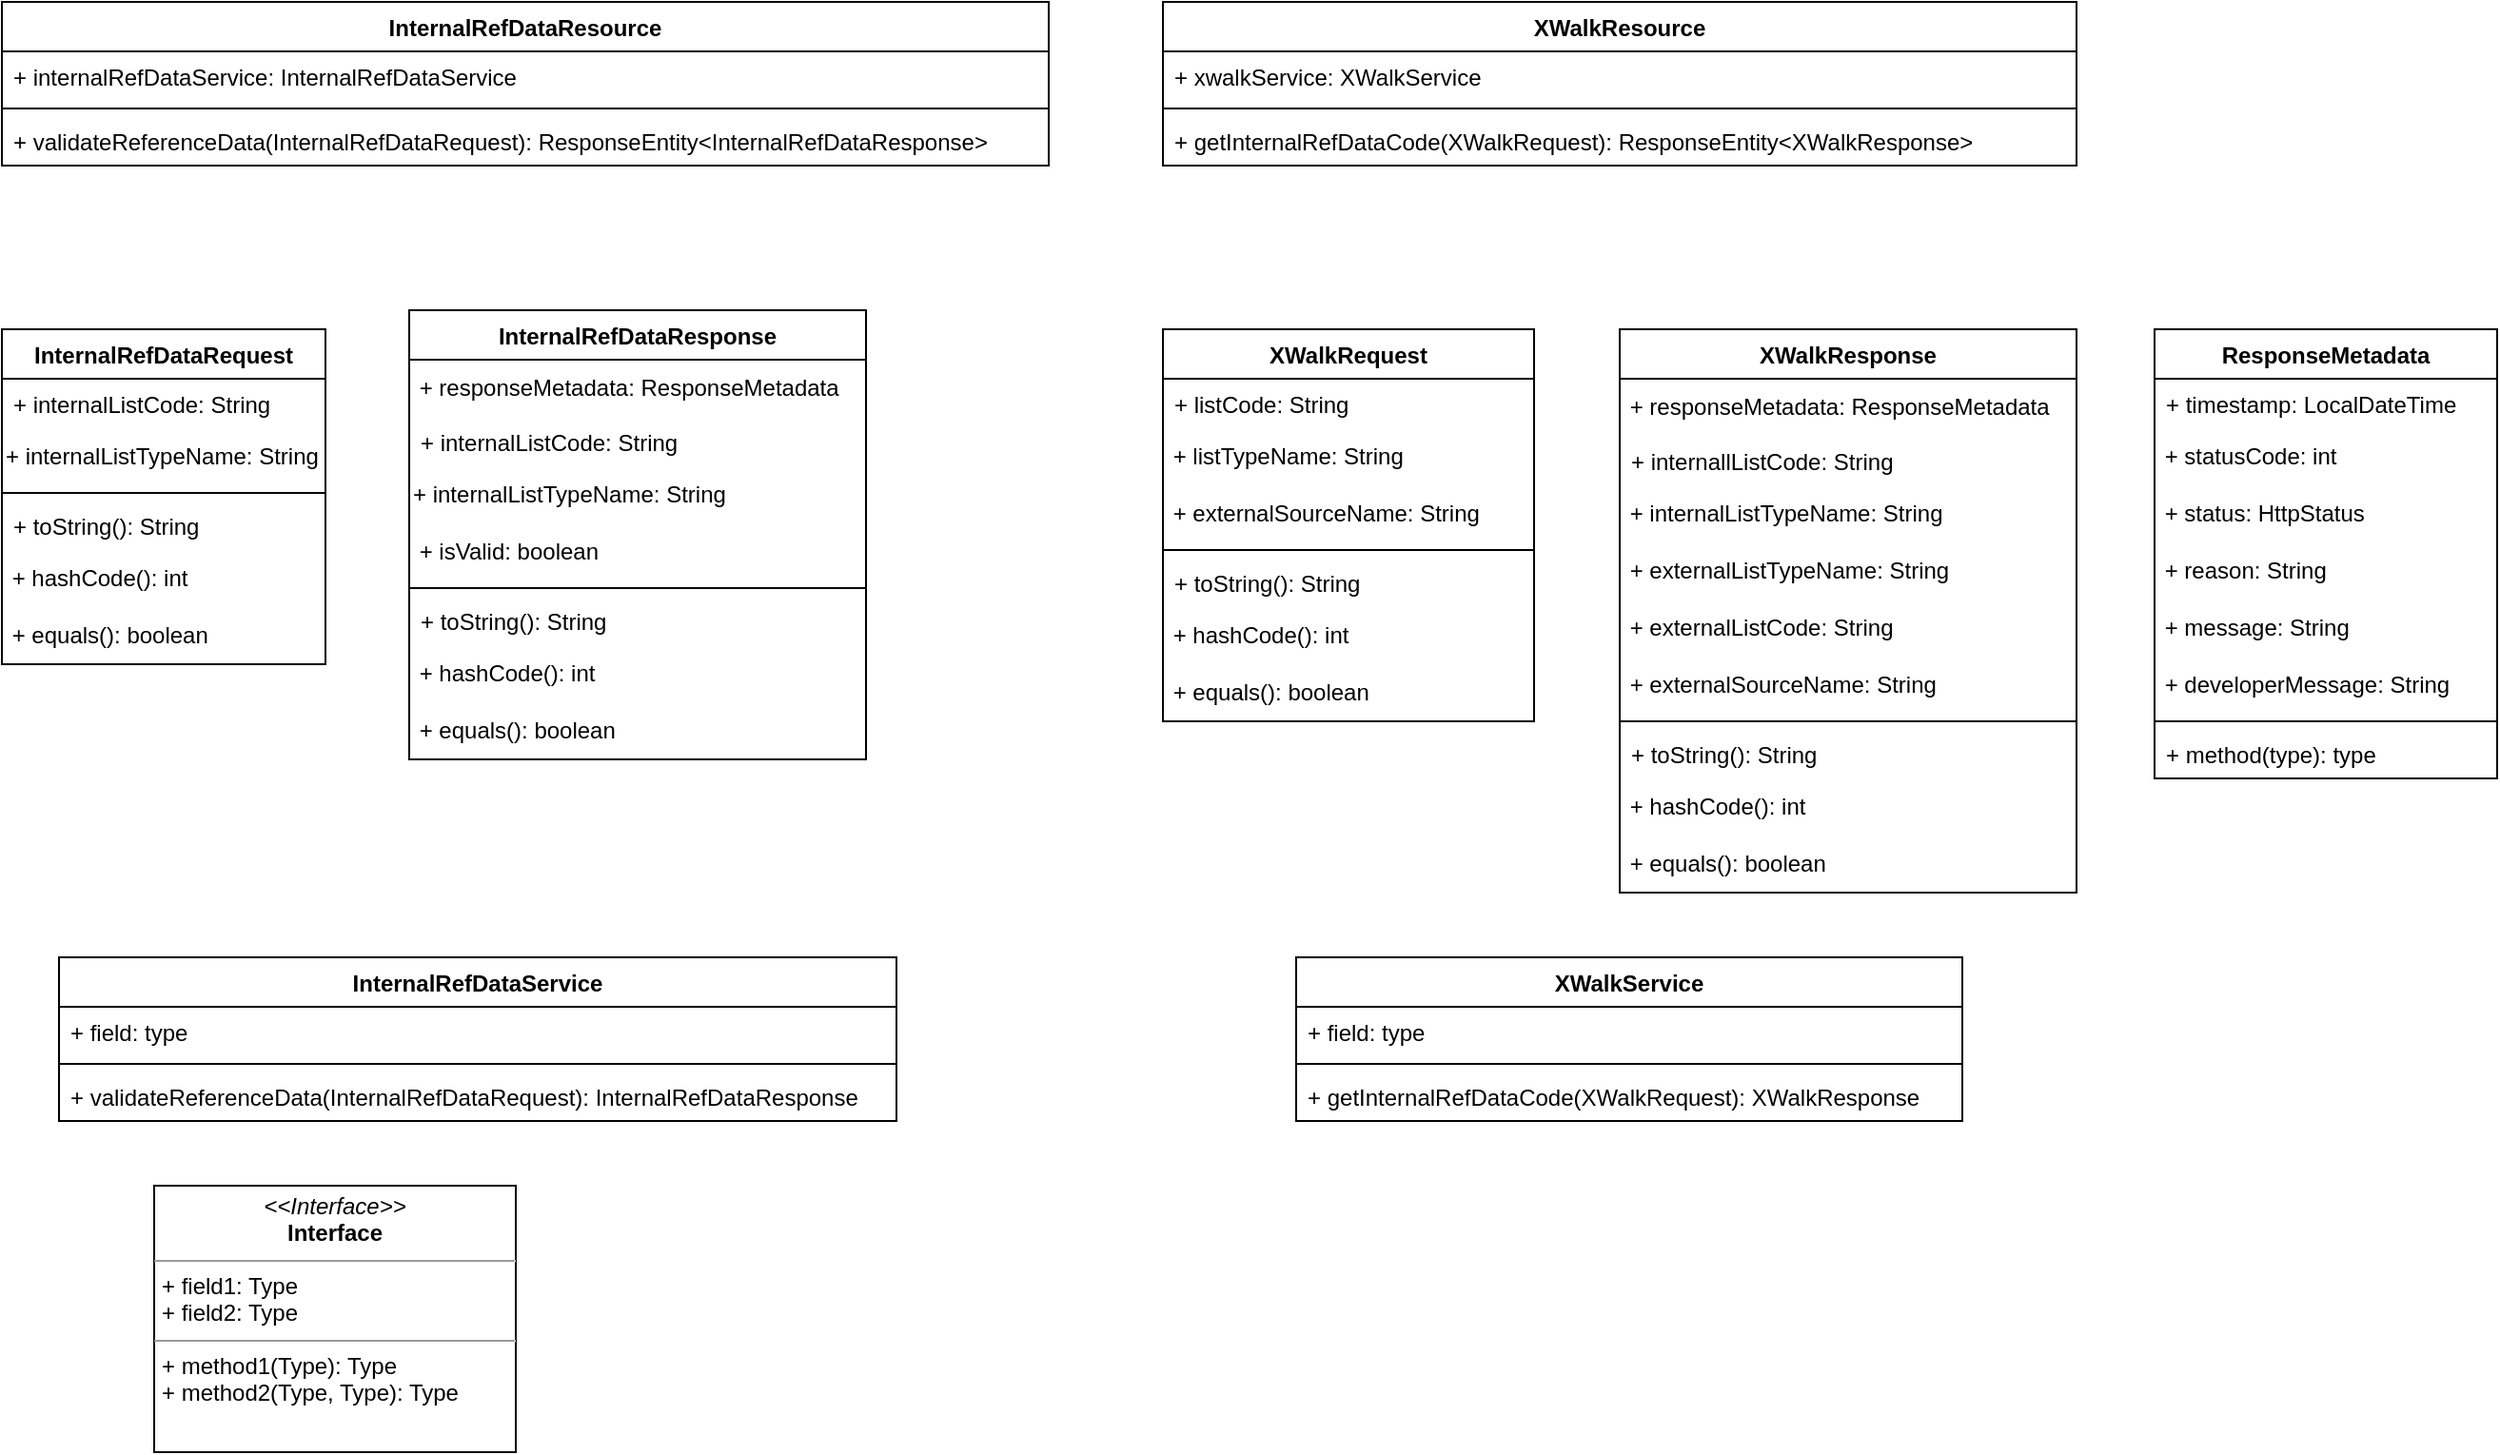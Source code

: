 <mxfile version="16.1.2" type="device"><diagram id="C5RBs43oDa-KdzZeNtuy" name="Controllers"><mxGraphModel dx="1426" dy="852" grid="1" gridSize="10" guides="1" tooltips="1" connect="1" arrows="1" fold="1" page="1" pageScale="1" pageWidth="827" pageHeight="1169" math="0" shadow="0"><root><mxCell id="WIyWlLk6GJQsqaUBKTNV-0"/><mxCell id="WIyWlLk6GJQsqaUBKTNV-1" parent="WIyWlLk6GJQsqaUBKTNV-0"/><mxCell id="DJobC5PQP6nGGq-XEf_0-0" value="InternalRefDataResource" style="swimlane;fontStyle=1;align=center;verticalAlign=top;childLayout=stackLayout;horizontal=1;startSize=26;horizontalStack=0;resizeParent=1;resizeParentMax=0;resizeLast=0;collapsible=1;marginBottom=0;" parent="WIyWlLk6GJQsqaUBKTNV-1" vertex="1"><mxGeometry x="30" y="108" width="550" height="86" as="geometry"/></mxCell><mxCell id="DJobC5PQP6nGGq-XEf_0-1" value="+ internalRefDataService: InternalRefDataService" style="text;strokeColor=none;fillColor=none;align=left;verticalAlign=top;spacingLeft=4;spacingRight=4;overflow=hidden;rotatable=0;points=[[0,0.5],[1,0.5]];portConstraint=eastwest;" parent="DJobC5PQP6nGGq-XEf_0-0" vertex="1"><mxGeometry y="26" width="550" height="26" as="geometry"/></mxCell><mxCell id="DJobC5PQP6nGGq-XEf_0-2" value="" style="line;strokeWidth=1;fillColor=none;align=left;verticalAlign=middle;spacingTop=-1;spacingLeft=3;spacingRight=3;rotatable=0;labelPosition=right;points=[];portConstraint=eastwest;" parent="DJobC5PQP6nGGq-XEf_0-0" vertex="1"><mxGeometry y="52" width="550" height="8" as="geometry"/></mxCell><mxCell id="DJobC5PQP6nGGq-XEf_0-3" value="+ validateReferenceData(InternalRefDataRequest): ResponseEntity&lt;InternalRefDataResponse&gt;" style="text;strokeColor=none;fillColor=none;align=left;verticalAlign=top;spacingLeft=4;spacingRight=4;overflow=hidden;rotatable=0;points=[[0,0.5],[1,0.5]];portConstraint=eastwest;" parent="DJobC5PQP6nGGq-XEf_0-0" vertex="1"><mxGeometry y="60" width="550" height="26" as="geometry"/></mxCell><mxCell id="DJobC5PQP6nGGq-XEf_0-4" value="XWalkResource" style="swimlane;fontStyle=1;align=center;verticalAlign=top;childLayout=stackLayout;horizontal=1;startSize=26;horizontalStack=0;resizeParent=1;resizeParentMax=0;resizeLast=0;collapsible=1;marginBottom=0;" parent="WIyWlLk6GJQsqaUBKTNV-1" vertex="1"><mxGeometry x="640" y="108" width="480" height="86" as="geometry"/></mxCell><mxCell id="DJobC5PQP6nGGq-XEf_0-5" value="+ xwalkService: XWalkService" style="text;strokeColor=none;fillColor=none;align=left;verticalAlign=top;spacingLeft=4;spacingRight=4;overflow=hidden;rotatable=0;points=[[0,0.5],[1,0.5]];portConstraint=eastwest;" parent="DJobC5PQP6nGGq-XEf_0-4" vertex="1"><mxGeometry y="26" width="480" height="26" as="geometry"/></mxCell><mxCell id="DJobC5PQP6nGGq-XEf_0-6" value="" style="line;strokeWidth=1;fillColor=none;align=left;verticalAlign=middle;spacingTop=-1;spacingLeft=3;spacingRight=3;rotatable=0;labelPosition=right;points=[];portConstraint=eastwest;" parent="DJobC5PQP6nGGq-XEf_0-4" vertex="1"><mxGeometry y="52" width="480" height="8" as="geometry"/></mxCell><mxCell id="DJobC5PQP6nGGq-XEf_0-7" value="+ getInternalRefDataCode(XWalkRequest): ResponseEntity&lt;XWalkResponse&gt;" style="text;strokeColor=none;fillColor=none;align=left;verticalAlign=top;spacingLeft=4;spacingRight=4;overflow=hidden;rotatable=0;points=[[0,0.5],[1,0.5]];portConstraint=eastwest;" parent="DJobC5PQP6nGGq-XEf_0-4" vertex="1"><mxGeometry y="60" width="480" height="26" as="geometry"/></mxCell><mxCell id="DJobC5PQP6nGGq-XEf_0-8" value="InternalRefDataRequest" style="swimlane;fontStyle=1;align=center;verticalAlign=top;childLayout=stackLayout;horizontal=1;startSize=26;horizontalStack=0;resizeParent=1;resizeParentMax=0;resizeLast=0;collapsible=1;marginBottom=0;" parent="WIyWlLk6GJQsqaUBKTNV-1" vertex="1"><mxGeometry x="30" y="280" width="170" height="176" as="geometry"/></mxCell><mxCell id="DJobC5PQP6nGGq-XEf_0-9" value="+ internalListCode: String" style="text;strokeColor=none;fillColor=none;align=left;verticalAlign=top;spacingLeft=4;spacingRight=4;overflow=hidden;rotatable=0;points=[[0,0.5],[1,0.5]];portConstraint=eastwest;" parent="DJobC5PQP6nGGq-XEf_0-8" vertex="1"><mxGeometry y="26" width="170" height="26" as="geometry"/></mxCell><mxCell id="DJobC5PQP6nGGq-XEf_0-12" value="+ internalListTypeName: String" style="text;html=1;strokeColor=none;fillColor=none;align=left;verticalAlign=middle;whiteSpace=wrap;rounded=0;" parent="DJobC5PQP6nGGq-XEf_0-8" vertex="1"><mxGeometry y="52" width="170" height="30" as="geometry"/></mxCell><mxCell id="DJobC5PQP6nGGq-XEf_0-10" value="" style="line;strokeWidth=1;fillColor=none;align=left;verticalAlign=middle;spacingTop=-1;spacingLeft=3;spacingRight=3;rotatable=0;labelPosition=right;points=[];portConstraint=eastwest;" parent="DJobC5PQP6nGGq-XEf_0-8" vertex="1"><mxGeometry y="82" width="170" height="8" as="geometry"/></mxCell><mxCell id="DJobC5PQP6nGGq-XEf_0-11" value="+ toString(): String" style="text;strokeColor=none;fillColor=none;align=left;verticalAlign=top;spacingLeft=4;spacingRight=4;overflow=hidden;rotatable=0;points=[[0,0.5],[1,0.5]];portConstraint=eastwest;" parent="DJobC5PQP6nGGq-XEf_0-8" vertex="1"><mxGeometry y="90" width="170" height="26" as="geometry"/></mxCell><mxCell id="DJobC5PQP6nGGq-XEf_0-20" value="&amp;nbsp;+ hashCode(): int" style="text;html=1;strokeColor=none;fillColor=none;align=left;verticalAlign=middle;whiteSpace=wrap;rounded=0;" parent="DJobC5PQP6nGGq-XEf_0-8" vertex="1"><mxGeometry y="116" width="170" height="30" as="geometry"/></mxCell><mxCell id="DJobC5PQP6nGGq-XEf_0-19" value="&amp;nbsp;+ equals(): boolean" style="text;html=1;strokeColor=none;fillColor=none;align=left;verticalAlign=middle;whiteSpace=wrap;rounded=0;" parent="DJobC5PQP6nGGq-XEf_0-8" vertex="1"><mxGeometry y="146" width="170" height="30" as="geometry"/></mxCell><mxCell id="DJobC5PQP6nGGq-XEf_0-13" value="InternalRefDataResponse" style="swimlane;fontStyle=1;align=center;verticalAlign=top;childLayout=stackLayout;horizontal=1;startSize=26;horizontalStack=0;resizeParent=1;resizeParentMax=0;resizeLast=0;collapsible=1;marginBottom=0;" parent="WIyWlLk6GJQsqaUBKTNV-1" vertex="1"><mxGeometry x="244" y="270" width="240" height="236" as="geometry"/></mxCell><mxCell id="o82IYPKMYED6sFDk4ti4-9" value="&amp;nbsp;+ responseMetadata: ResponseMetadata" style="text;html=1;strokeColor=none;fillColor=none;align=left;verticalAlign=middle;whiteSpace=wrap;rounded=0;" vertex="1" parent="DJobC5PQP6nGGq-XEf_0-13"><mxGeometry y="26" width="240" height="30" as="geometry"/></mxCell><mxCell id="DJobC5PQP6nGGq-XEf_0-14" value="+ internalListCode: String" style="text;strokeColor=none;fillColor=none;align=left;verticalAlign=top;spacingLeft=4;spacingRight=4;overflow=hidden;rotatable=0;points=[[0,0.5],[1,0.5]];portConstraint=eastwest;" parent="DJobC5PQP6nGGq-XEf_0-13" vertex="1"><mxGeometry y="56" width="240" height="26" as="geometry"/></mxCell><mxCell id="DJobC5PQP6nGGq-XEf_0-15" value="+ internalListTypeName: String" style="text;html=1;strokeColor=none;fillColor=none;align=left;verticalAlign=middle;whiteSpace=wrap;rounded=0;" parent="DJobC5PQP6nGGq-XEf_0-13" vertex="1"><mxGeometry y="82" width="240" height="30" as="geometry"/></mxCell><mxCell id="DJobC5PQP6nGGq-XEf_0-18" value="&amp;nbsp;+ isValid: boolean" style="text;html=1;strokeColor=none;fillColor=none;align=left;verticalAlign=middle;whiteSpace=wrap;rounded=0;" parent="DJobC5PQP6nGGq-XEf_0-13" vertex="1"><mxGeometry y="112" width="240" height="30" as="geometry"/></mxCell><mxCell id="DJobC5PQP6nGGq-XEf_0-16" value="" style="line;strokeWidth=1;fillColor=none;align=left;verticalAlign=middle;spacingTop=-1;spacingLeft=3;spacingRight=3;rotatable=0;labelPosition=right;points=[];portConstraint=eastwest;" parent="DJobC5PQP6nGGq-XEf_0-13" vertex="1"><mxGeometry y="142" width="240" height="8" as="geometry"/></mxCell><mxCell id="DJobC5PQP6nGGq-XEf_0-21" value="+ toString(): String" style="text;strokeColor=none;fillColor=none;align=left;verticalAlign=top;spacingLeft=4;spacingRight=4;overflow=hidden;rotatable=0;points=[[0,0.5],[1,0.5]];portConstraint=eastwest;" parent="DJobC5PQP6nGGq-XEf_0-13" vertex="1"><mxGeometry y="150" width="240" height="26" as="geometry"/></mxCell><mxCell id="DJobC5PQP6nGGq-XEf_0-22" value="&amp;nbsp;+ hashCode(): int" style="text;html=1;strokeColor=none;fillColor=none;align=left;verticalAlign=middle;whiteSpace=wrap;rounded=0;" parent="DJobC5PQP6nGGq-XEf_0-13" vertex="1"><mxGeometry y="176" width="240" height="30" as="geometry"/></mxCell><mxCell id="DJobC5PQP6nGGq-XEf_0-23" value="&amp;nbsp;+ equals(): boolean" style="text;html=1;strokeColor=none;fillColor=none;align=left;verticalAlign=middle;whiteSpace=wrap;rounded=0;" parent="DJobC5PQP6nGGq-XEf_0-13" vertex="1"><mxGeometry y="206" width="240" height="30" as="geometry"/></mxCell><mxCell id="DJobC5PQP6nGGq-XEf_0-24" value="XWalkRequest" style="swimlane;fontStyle=1;align=center;verticalAlign=top;childLayout=stackLayout;horizontal=1;startSize=26;horizontalStack=0;resizeParent=1;resizeParentMax=0;resizeLast=0;collapsible=1;marginBottom=0;" parent="WIyWlLk6GJQsqaUBKTNV-1" vertex="1"><mxGeometry x="640" y="280" width="195" height="206" as="geometry"/></mxCell><mxCell id="DJobC5PQP6nGGq-XEf_0-25" value="+ listCode: String" style="text;strokeColor=none;fillColor=none;align=left;verticalAlign=top;spacingLeft=4;spacingRight=4;overflow=hidden;rotatable=0;points=[[0,0.5],[1,0.5]];portConstraint=eastwest;" parent="DJobC5PQP6nGGq-XEf_0-24" vertex="1"><mxGeometry y="26" width="195" height="26" as="geometry"/></mxCell><mxCell id="DJobC5PQP6nGGq-XEf_0-28" value="&amp;nbsp;+ listTypeName: String" style="text;html=1;strokeColor=none;fillColor=none;align=left;verticalAlign=middle;whiteSpace=wrap;rounded=0;" parent="DJobC5PQP6nGGq-XEf_0-24" vertex="1"><mxGeometry y="52" width="195" height="30" as="geometry"/></mxCell><mxCell id="DJobC5PQP6nGGq-XEf_0-29" value="&amp;nbsp;+ externalSourceName: String" style="text;html=1;strokeColor=none;fillColor=none;align=left;verticalAlign=middle;whiteSpace=wrap;rounded=0;" parent="DJobC5PQP6nGGq-XEf_0-24" vertex="1"><mxGeometry y="82" width="195" height="30" as="geometry"/></mxCell><mxCell id="DJobC5PQP6nGGq-XEf_0-26" value="" style="line;strokeWidth=1;fillColor=none;align=left;verticalAlign=middle;spacingTop=-1;spacingLeft=3;spacingRight=3;rotatable=0;labelPosition=right;points=[];portConstraint=eastwest;" parent="DJobC5PQP6nGGq-XEf_0-24" vertex="1"><mxGeometry y="112" width="195" height="8" as="geometry"/></mxCell><mxCell id="DJobC5PQP6nGGq-XEf_0-30" value="+ toString(): String" style="text;strokeColor=none;fillColor=none;align=left;verticalAlign=top;spacingLeft=4;spacingRight=4;overflow=hidden;rotatable=0;points=[[0,0.5],[1,0.5]];portConstraint=eastwest;" parent="DJobC5PQP6nGGq-XEf_0-24" vertex="1"><mxGeometry y="120" width="195" height="26" as="geometry"/></mxCell><mxCell id="DJobC5PQP6nGGq-XEf_0-31" value="&amp;nbsp;+ hashCode(): int" style="text;html=1;strokeColor=none;fillColor=none;align=left;verticalAlign=middle;whiteSpace=wrap;rounded=0;" parent="DJobC5PQP6nGGq-XEf_0-24" vertex="1"><mxGeometry y="146" width="195" height="30" as="geometry"/></mxCell><mxCell id="DJobC5PQP6nGGq-XEf_0-32" value="&amp;nbsp;+ equals(): boolean" style="text;html=1;strokeColor=none;fillColor=none;align=left;verticalAlign=middle;whiteSpace=wrap;rounded=0;" parent="DJobC5PQP6nGGq-XEf_0-24" vertex="1"><mxGeometry y="176" width="195" height="30" as="geometry"/></mxCell><mxCell id="DJobC5PQP6nGGq-XEf_0-33" value="XWalkResponse" style="swimlane;fontStyle=1;align=center;verticalAlign=top;childLayout=stackLayout;horizontal=1;startSize=26;horizontalStack=0;resizeParent=1;resizeParentMax=0;resizeLast=0;collapsible=1;marginBottom=0;" parent="WIyWlLk6GJQsqaUBKTNV-1" vertex="1"><mxGeometry x="880" y="280" width="240" height="296" as="geometry"/></mxCell><mxCell id="o82IYPKMYED6sFDk4ti4-10" value="&amp;nbsp;+ responseMetadata: ResponseMetadata" style="text;html=1;strokeColor=none;fillColor=none;align=left;verticalAlign=middle;whiteSpace=wrap;rounded=0;" vertex="1" parent="DJobC5PQP6nGGq-XEf_0-33"><mxGeometry y="26" width="240" height="30" as="geometry"/></mxCell><mxCell id="DJobC5PQP6nGGq-XEf_0-34" value="+ internallListCode: String" style="text;strokeColor=none;fillColor=none;align=left;verticalAlign=top;spacingLeft=4;spacingRight=4;overflow=hidden;rotatable=0;points=[[0,0.5],[1,0.5]];portConstraint=eastwest;" parent="DJobC5PQP6nGGq-XEf_0-33" vertex="1"><mxGeometry y="56" width="240" height="26" as="geometry"/></mxCell><mxCell id="DJobC5PQP6nGGq-XEf_0-35" value="&amp;nbsp;+ internalListTypeName: String" style="text;html=1;strokeColor=none;fillColor=none;align=left;verticalAlign=middle;whiteSpace=wrap;rounded=0;" parent="DJobC5PQP6nGGq-XEf_0-33" vertex="1"><mxGeometry y="82" width="240" height="30" as="geometry"/></mxCell><mxCell id="DJobC5PQP6nGGq-XEf_0-41" value="&amp;nbsp;+ externalListTypeName: String" style="text;html=1;strokeColor=none;fillColor=none;align=left;verticalAlign=middle;whiteSpace=wrap;rounded=0;" parent="DJobC5PQP6nGGq-XEf_0-33" vertex="1"><mxGeometry y="112" width="240" height="30" as="geometry"/></mxCell><mxCell id="DJobC5PQP6nGGq-XEf_0-42" value="&amp;nbsp;+ externalListCode: String" style="text;html=1;strokeColor=none;fillColor=none;align=left;verticalAlign=middle;whiteSpace=wrap;rounded=0;" parent="DJobC5PQP6nGGq-XEf_0-33" vertex="1"><mxGeometry y="142" width="240" height="30" as="geometry"/></mxCell><mxCell id="DJobC5PQP6nGGq-XEf_0-36" value="&amp;nbsp;+ externalSourceName: String" style="text;html=1;strokeColor=none;fillColor=none;align=left;verticalAlign=middle;whiteSpace=wrap;rounded=0;" parent="DJobC5PQP6nGGq-XEf_0-33" vertex="1"><mxGeometry y="172" width="240" height="30" as="geometry"/></mxCell><mxCell id="DJobC5PQP6nGGq-XEf_0-37" value="" style="line;strokeWidth=1;fillColor=none;align=left;verticalAlign=middle;spacingTop=-1;spacingLeft=3;spacingRight=3;rotatable=0;labelPosition=right;points=[];portConstraint=eastwest;" parent="DJobC5PQP6nGGq-XEf_0-33" vertex="1"><mxGeometry y="202" width="240" height="8" as="geometry"/></mxCell><mxCell id="DJobC5PQP6nGGq-XEf_0-38" value="+ toString(): String" style="text;strokeColor=none;fillColor=none;align=left;verticalAlign=top;spacingLeft=4;spacingRight=4;overflow=hidden;rotatable=0;points=[[0,0.5],[1,0.5]];portConstraint=eastwest;" parent="DJobC5PQP6nGGq-XEf_0-33" vertex="1"><mxGeometry y="210" width="240" height="26" as="geometry"/></mxCell><mxCell id="DJobC5PQP6nGGq-XEf_0-39" value="&amp;nbsp;+ hashCode(): int" style="text;html=1;strokeColor=none;fillColor=none;align=left;verticalAlign=middle;whiteSpace=wrap;rounded=0;" parent="DJobC5PQP6nGGq-XEf_0-33" vertex="1"><mxGeometry y="236" width="240" height="30" as="geometry"/></mxCell><mxCell id="DJobC5PQP6nGGq-XEf_0-40" value="&amp;nbsp;+ equals(): boolean" style="text;html=1;strokeColor=none;fillColor=none;align=left;verticalAlign=middle;whiteSpace=wrap;rounded=0;" parent="DJobC5PQP6nGGq-XEf_0-33" vertex="1"><mxGeometry y="266" width="240" height="30" as="geometry"/></mxCell><mxCell id="DJobC5PQP6nGGq-XEf_0-43" value="InternalRefDataService" style="swimlane;fontStyle=1;align=center;verticalAlign=top;childLayout=stackLayout;horizontal=1;startSize=26;horizontalStack=0;resizeParent=1;resizeParentMax=0;resizeLast=0;collapsible=1;marginBottom=0;" parent="WIyWlLk6GJQsqaUBKTNV-1" vertex="1"><mxGeometry x="60" y="610" width="440" height="86" as="geometry"/></mxCell><mxCell id="DJobC5PQP6nGGq-XEf_0-44" value="+ field: type" style="text;strokeColor=none;fillColor=none;align=left;verticalAlign=top;spacingLeft=4;spacingRight=4;overflow=hidden;rotatable=0;points=[[0,0.5],[1,0.5]];portConstraint=eastwest;" parent="DJobC5PQP6nGGq-XEf_0-43" vertex="1"><mxGeometry y="26" width="440" height="26" as="geometry"/></mxCell><mxCell id="DJobC5PQP6nGGq-XEf_0-45" value="" style="line;strokeWidth=1;fillColor=none;align=left;verticalAlign=middle;spacingTop=-1;spacingLeft=3;spacingRight=3;rotatable=0;labelPosition=right;points=[];portConstraint=eastwest;" parent="DJobC5PQP6nGGq-XEf_0-43" vertex="1"><mxGeometry y="52" width="440" height="8" as="geometry"/></mxCell><mxCell id="DJobC5PQP6nGGq-XEf_0-46" value="+ validateReferenceData(InternalRefDataRequest): InternalRefDataResponse" style="text;strokeColor=none;fillColor=none;align=left;verticalAlign=top;spacingLeft=4;spacingRight=4;overflow=hidden;rotatable=0;points=[[0,0.5],[1,0.5]];portConstraint=eastwest;" parent="DJobC5PQP6nGGq-XEf_0-43" vertex="1"><mxGeometry y="60" width="440" height="26" as="geometry"/></mxCell><mxCell id="DJobC5PQP6nGGq-XEf_0-47" value="XWalkService" style="swimlane;fontStyle=1;align=center;verticalAlign=top;childLayout=stackLayout;horizontal=1;startSize=26;horizontalStack=0;resizeParent=1;resizeParentMax=0;resizeLast=0;collapsible=1;marginBottom=0;" parent="WIyWlLk6GJQsqaUBKTNV-1" vertex="1"><mxGeometry x="710" y="610" width="350" height="86" as="geometry"/></mxCell><mxCell id="DJobC5PQP6nGGq-XEf_0-48" value="+ field: type" style="text;strokeColor=none;fillColor=none;align=left;verticalAlign=top;spacingLeft=4;spacingRight=4;overflow=hidden;rotatable=0;points=[[0,0.5],[1,0.5]];portConstraint=eastwest;" parent="DJobC5PQP6nGGq-XEf_0-47" vertex="1"><mxGeometry y="26" width="350" height="26" as="geometry"/></mxCell><mxCell id="DJobC5PQP6nGGq-XEf_0-49" value="" style="line;strokeWidth=1;fillColor=none;align=left;verticalAlign=middle;spacingTop=-1;spacingLeft=3;spacingRight=3;rotatable=0;labelPosition=right;points=[];portConstraint=eastwest;" parent="DJobC5PQP6nGGq-XEf_0-47" vertex="1"><mxGeometry y="52" width="350" height="8" as="geometry"/></mxCell><mxCell id="DJobC5PQP6nGGq-XEf_0-50" value="+ getInternalRefDataCode(XWalkRequest): XWalkResponse" style="text;strokeColor=none;fillColor=none;align=left;verticalAlign=top;spacingLeft=4;spacingRight=4;overflow=hidden;rotatable=0;points=[[0,0.5],[1,0.5]];portConstraint=eastwest;" parent="DJobC5PQP6nGGq-XEf_0-47" vertex="1"><mxGeometry y="60" width="350" height="26" as="geometry"/></mxCell><mxCell id="DJobC5PQP6nGGq-XEf_0-51" value="&lt;p style=&quot;margin:0px;margin-top:4px;text-align:center;&quot;&gt;&lt;i&gt;&amp;lt;&amp;lt;Interface&amp;gt;&amp;gt;&lt;/i&gt;&lt;br/&gt;&lt;b&gt;Interface&lt;/b&gt;&lt;/p&gt;&lt;hr size=&quot;1&quot;/&gt;&lt;p style=&quot;margin:0px;margin-left:4px;&quot;&gt;+ field1: Type&lt;br/&gt;+ field2: Type&lt;/p&gt;&lt;hr size=&quot;1&quot;/&gt;&lt;p style=&quot;margin:0px;margin-left:4px;&quot;&gt;+ method1(Type): Type&lt;br/&gt;+ method2(Type, Type): Type&lt;/p&gt;" style="verticalAlign=top;align=left;overflow=fill;fontSize=12;fontFamily=Helvetica;html=1;" parent="WIyWlLk6GJQsqaUBKTNV-1" vertex="1"><mxGeometry x="110" y="730" width="190" height="140" as="geometry"/></mxCell><mxCell id="o82IYPKMYED6sFDk4ti4-0" value="ResponseMetadata" style="swimlane;fontStyle=1;align=center;verticalAlign=top;childLayout=stackLayout;horizontal=1;startSize=26;horizontalStack=0;resizeParent=1;resizeParentMax=0;resizeLast=0;collapsible=1;marginBottom=0;" vertex="1" parent="WIyWlLk6GJQsqaUBKTNV-1"><mxGeometry x="1161" y="280" width="180" height="236" as="geometry"/></mxCell><mxCell id="o82IYPKMYED6sFDk4ti4-1" value="+ timestamp: LocalDateTime" style="text;strokeColor=none;fillColor=none;align=left;verticalAlign=top;spacingLeft=4;spacingRight=4;overflow=hidden;rotatable=0;points=[[0,0.5],[1,0.5]];portConstraint=eastwest;" vertex="1" parent="o82IYPKMYED6sFDk4ti4-0"><mxGeometry y="26" width="180" height="26" as="geometry"/></mxCell><mxCell id="o82IYPKMYED6sFDk4ti4-4" value="&amp;nbsp;+ statusCode: int" style="text;html=1;strokeColor=none;fillColor=none;align=left;verticalAlign=middle;whiteSpace=wrap;rounded=0;" vertex="1" parent="o82IYPKMYED6sFDk4ti4-0"><mxGeometry y="52" width="180" height="30" as="geometry"/></mxCell><mxCell id="o82IYPKMYED6sFDk4ti4-5" value="&amp;nbsp;+ status: HttpStatus" style="text;html=1;strokeColor=none;fillColor=none;align=left;verticalAlign=middle;whiteSpace=wrap;rounded=0;" vertex="1" parent="o82IYPKMYED6sFDk4ti4-0"><mxGeometry y="82" width="180" height="30" as="geometry"/></mxCell><mxCell id="o82IYPKMYED6sFDk4ti4-6" value="&amp;nbsp;+ reason: String" style="text;html=1;strokeColor=none;fillColor=none;align=left;verticalAlign=middle;whiteSpace=wrap;rounded=0;" vertex="1" parent="o82IYPKMYED6sFDk4ti4-0"><mxGeometry y="112" width="180" height="30" as="geometry"/></mxCell><mxCell id="o82IYPKMYED6sFDk4ti4-7" value="&amp;nbsp;+ message: String" style="text;html=1;strokeColor=none;fillColor=none;align=left;verticalAlign=middle;whiteSpace=wrap;rounded=0;" vertex="1" parent="o82IYPKMYED6sFDk4ti4-0"><mxGeometry y="142" width="180" height="30" as="geometry"/></mxCell><mxCell id="o82IYPKMYED6sFDk4ti4-8" value="&amp;nbsp;+ developerMessage: String" style="text;html=1;strokeColor=none;fillColor=none;align=left;verticalAlign=middle;whiteSpace=wrap;rounded=0;" vertex="1" parent="o82IYPKMYED6sFDk4ti4-0"><mxGeometry y="172" width="180" height="30" as="geometry"/></mxCell><mxCell id="o82IYPKMYED6sFDk4ti4-2" value="" style="line;strokeWidth=1;fillColor=none;align=left;verticalAlign=middle;spacingTop=-1;spacingLeft=3;spacingRight=3;rotatable=0;labelPosition=right;points=[];portConstraint=eastwest;" vertex="1" parent="o82IYPKMYED6sFDk4ti4-0"><mxGeometry y="202" width="180" height="8" as="geometry"/></mxCell><mxCell id="o82IYPKMYED6sFDk4ti4-3" value="+ method(type): type" style="text;strokeColor=none;fillColor=none;align=left;verticalAlign=top;spacingLeft=4;spacingRight=4;overflow=hidden;rotatable=0;points=[[0,0.5],[1,0.5]];portConstraint=eastwest;" vertex="1" parent="o82IYPKMYED6sFDk4ti4-0"><mxGeometry y="210" width="180" height="26" as="geometry"/></mxCell></root></mxGraphModel></diagram></mxfile>